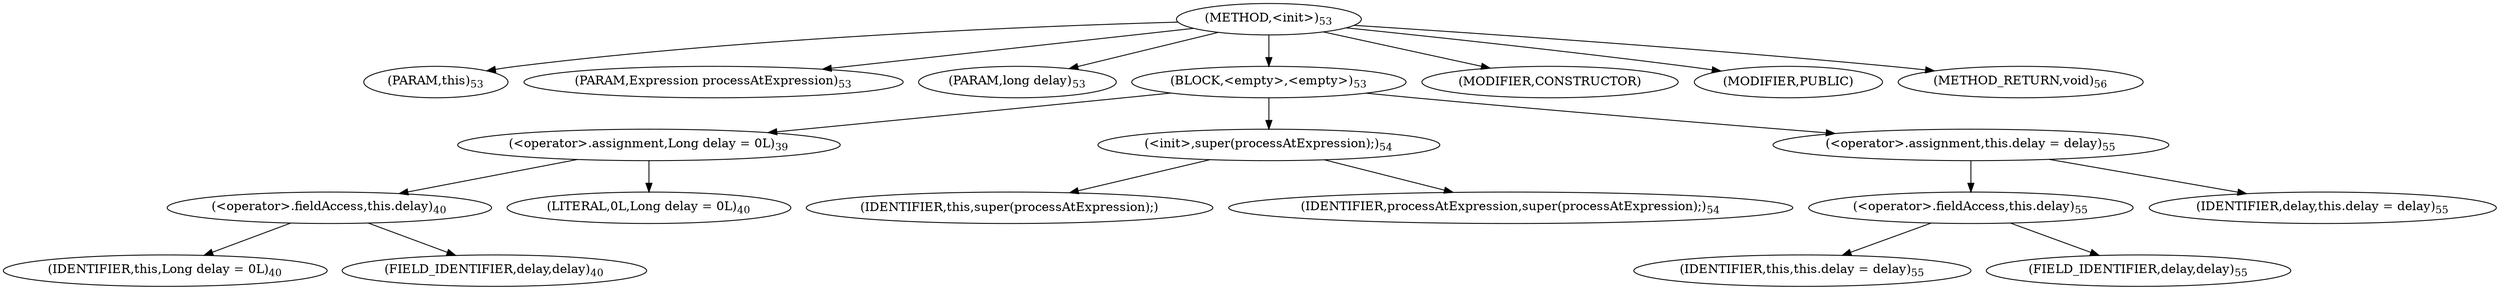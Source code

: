digraph "&lt;init&gt;" {  
"68" [label = <(METHOD,&lt;init&gt;)<SUB>53</SUB>> ]
"8" [label = <(PARAM,this)<SUB>53</SUB>> ]
"69" [label = <(PARAM,Expression processAtExpression)<SUB>53</SUB>> ]
"70" [label = <(PARAM,long delay)<SUB>53</SUB>> ]
"71" [label = <(BLOCK,&lt;empty&gt;,&lt;empty&gt;)<SUB>53</SUB>> ]
"72" [label = <(&lt;operator&gt;.assignment,Long delay = 0L)<SUB>39</SUB>> ]
"73" [label = <(&lt;operator&gt;.fieldAccess,this.delay)<SUB>40</SUB>> ]
"74" [label = <(IDENTIFIER,this,Long delay = 0L)<SUB>40</SUB>> ]
"75" [label = <(FIELD_IDENTIFIER,delay,delay)<SUB>40</SUB>> ]
"76" [label = <(LITERAL,0L,Long delay = 0L)<SUB>40</SUB>> ]
"77" [label = <(&lt;init&gt;,super(processAtExpression);)<SUB>54</SUB>> ]
"7" [label = <(IDENTIFIER,this,super(processAtExpression);)> ]
"78" [label = <(IDENTIFIER,processAtExpression,super(processAtExpression);)<SUB>54</SUB>> ]
"79" [label = <(&lt;operator&gt;.assignment,this.delay = delay)<SUB>55</SUB>> ]
"80" [label = <(&lt;operator&gt;.fieldAccess,this.delay)<SUB>55</SUB>> ]
"9" [label = <(IDENTIFIER,this,this.delay = delay)<SUB>55</SUB>> ]
"81" [label = <(FIELD_IDENTIFIER,delay,delay)<SUB>55</SUB>> ]
"82" [label = <(IDENTIFIER,delay,this.delay = delay)<SUB>55</SUB>> ]
"83" [label = <(MODIFIER,CONSTRUCTOR)> ]
"84" [label = <(MODIFIER,PUBLIC)> ]
"85" [label = <(METHOD_RETURN,void)<SUB>56</SUB>> ]
  "68" -> "8" 
  "68" -> "69" 
  "68" -> "70" 
  "68" -> "71" 
  "68" -> "83" 
  "68" -> "84" 
  "68" -> "85" 
  "71" -> "72" 
  "71" -> "77" 
  "71" -> "79" 
  "72" -> "73" 
  "72" -> "76" 
  "73" -> "74" 
  "73" -> "75" 
  "77" -> "7" 
  "77" -> "78" 
  "79" -> "80" 
  "79" -> "82" 
  "80" -> "9" 
  "80" -> "81" 
}
